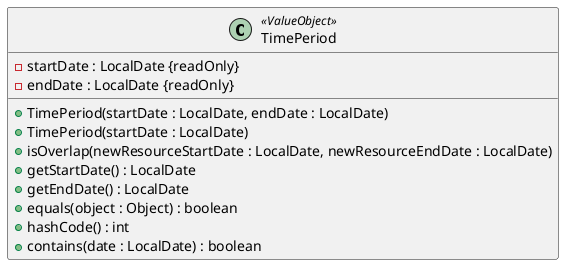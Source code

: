 @startuml
'Attribute syntax: <visibility> <name> : <type> <multiplicity> = <default>
'Method syntax: <visibility> <name (parameter-list)> : <return-type> - For simplicity the type of the parameter-list is not specified

class TimePeriod<<ValueObject>> {
    - startDate : LocalDate {readOnly}
    - endDate : LocalDate {readOnly}

    + TimePeriod(startDate : LocalDate, endDate : LocalDate)
    + TimePeriod(startDate : LocalDate)
    + isOverlap(newResourceStartDate : LocalDate, newResourceEndDate : LocalDate)
    + getStartDate() : LocalDate
    + getEndDate() : LocalDate
    + equals(object : Object) : boolean
    + hashCode() : int
    + contains(date : LocalDate) : boolean
}

@enduml